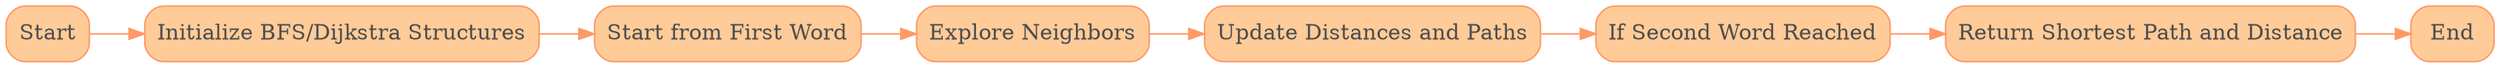 // shortest_path
digraph {
	rankdir=LR
	End [color="#FF9966" fillcolor="#FFCC99" fontcolor="#4d4d4d" shape=box style="rounded, filled"]
	"Explore Neighbors" [color="#FF9966" fillcolor="#FFCC99" fontcolor="#4d4d4d" shape=box style="rounded, filled"]
	"Return Shortest Path and Distance" [color="#FF9966" fillcolor="#FFCC99" fontcolor="#4d4d4d" shape=box style="rounded, filled"]
	"Start from First Word" [color="#FF9966" fillcolor="#FFCC99" fontcolor="#4d4d4d" shape=box style="rounded, filled"]
	"Update Distances and Paths" [color="#FF9966" fillcolor="#FFCC99" fontcolor="#4d4d4d" shape=box style="rounded, filled"]
	"Initialize BFS/Dijkstra Structures" [color="#FF9966" fillcolor="#FFCC99" fontcolor="#4d4d4d" shape=box style="rounded, filled"]
	"If Second Word Reached" [color="#FF9966" fillcolor="#FFCC99" fontcolor="#4d4d4d" shape=box style="rounded, filled"]
	Start [color="#FF9966" fillcolor="#FFCC99" fontcolor="#4d4d4d" shape=box style="rounded, filled"]
	Start -> "Initialize BFS/Dijkstra Structures" [color="#FF9966" fontcolor="#CC6600" fontsize=10]
	"Initialize BFS/Dijkstra Structures" -> "Start from First Word" [color="#FF9966" fontcolor="#CC6600" fontsize=10]
	"Start from First Word" -> "Explore Neighbors" [color="#FF9966" fontcolor="#CC6600" fontsize=10]
	"Explore Neighbors" -> "Update Distances and Paths" [color="#FF9966" fontcolor="#CC6600" fontsize=10]
	"Update Distances and Paths" -> "If Second Word Reached" [color="#FF9966" fontcolor="#CC6600" fontsize=10]
	"If Second Word Reached" -> "Return Shortest Path and Distance" [color="#FF9966" fontcolor="#CC6600" fontsize=10]
	"Return Shortest Path and Distance" -> End [color="#FF9966" fontcolor="#CC6600" fontsize=10]
}
